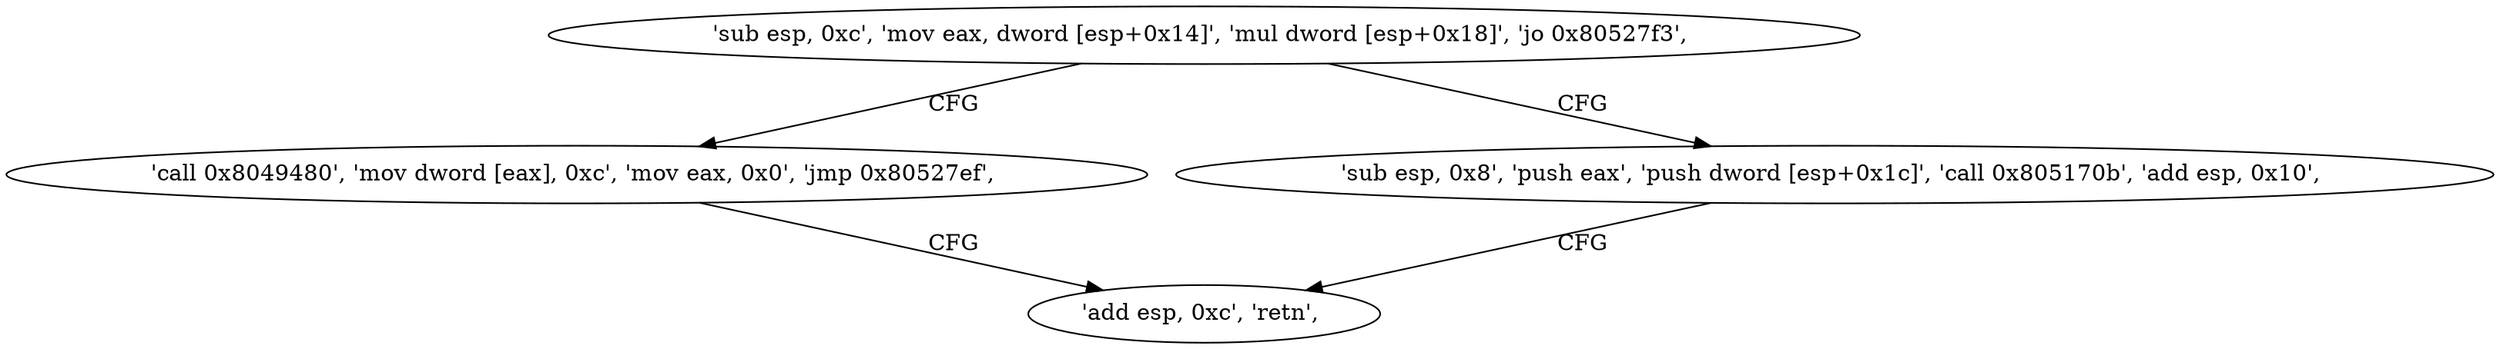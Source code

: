 digraph "func" {
"134555602" [label = "'sub esp, 0xc', 'mov eax, dword [esp+0x14]', 'mul dword [esp+0x18]', 'jo 0x80527f3', " ]
"134555635" [label = "'call 0x8049480', 'mov dword [eax], 0xc', 'mov eax, 0x0', 'jmp 0x80527ef', " ]
"134555615" [label = "'sub esp, 0x8', 'push eax', 'push dword [esp+0x1c]', 'call 0x805170b', 'add esp, 0x10', " ]
"134555631" [label = "'add esp, 0xc', 'retn', " ]
"134555602" -> "134555635" [ label = "CFG" ]
"134555602" -> "134555615" [ label = "CFG" ]
"134555635" -> "134555631" [ label = "CFG" ]
"134555615" -> "134555631" [ label = "CFG" ]
}
